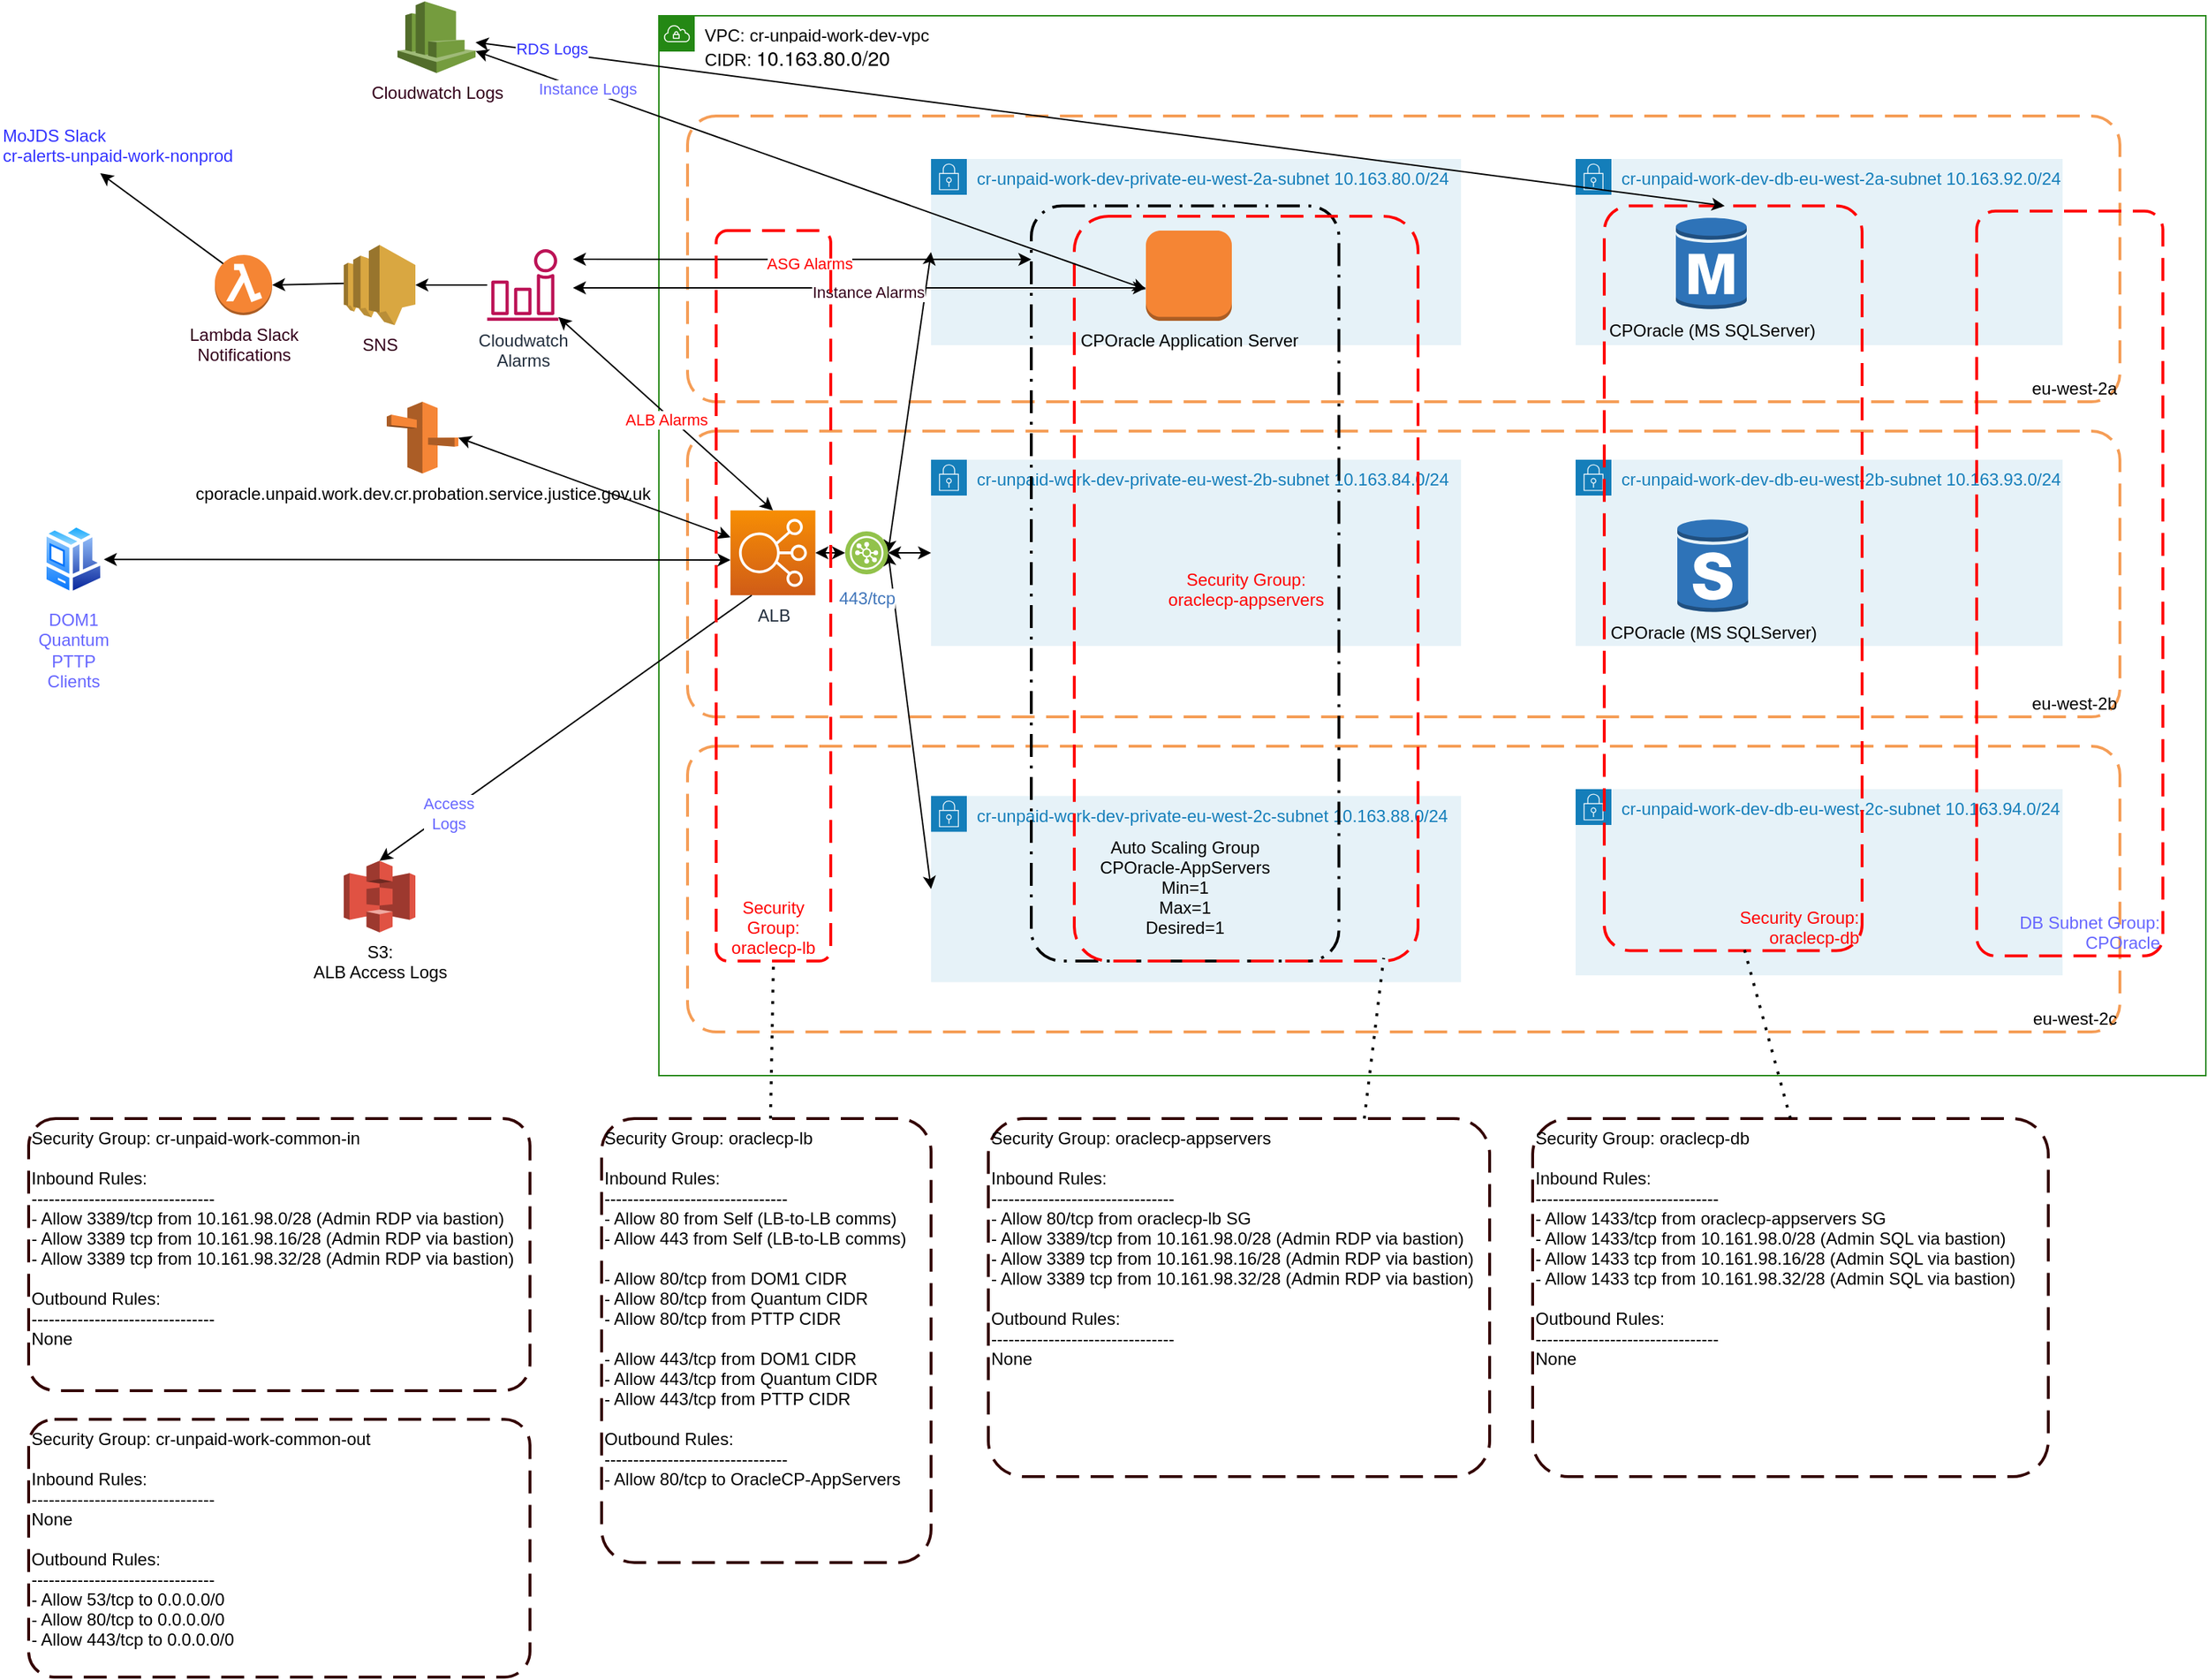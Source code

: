 <mxfile version="14.5.1" type="device"><diagram id="d1ab7348-05c3-a1e3-ca4d-12c340fd6b49" name="Page-1"><mxGraphModel dx="2066" dy="1220" grid="1" gridSize="10" guides="1" tooltips="1" connect="1" arrows="1" fold="1" page="1" pageScale="1" pageWidth="1654" pageHeight="1169" background="#ffffff" math="0" shadow="0"><root><mxCell id="0"/><mxCell id="1" parent="0"/><mxCell id="NKW3kNGqpqoFIjATaPvK-167" value="&lt;font color=&quot;#000000&quot;&gt;VPC: cr-unpaid-work-dev-vpc &lt;br&gt;CIDR:&amp;nbsp;&lt;span style=&quot;font-family: &amp;#34;amazon ember&amp;#34; , &amp;#34;helvetica neue&amp;#34; , &amp;#34;roboto&amp;#34; , &amp;#34;arial&amp;#34; , sans-serif ; font-size: 14px ; background-color: rgb(255 , 255 , 255)&quot;&gt;10.163.80.0/20&lt;/span&gt;&lt;/font&gt;" style="points=[[0,0],[0.25,0],[0.5,0],[0.75,0],[1,0],[1,0.25],[1,0.5],[1,0.75],[1,1],[0.75,1],[0.5,1],[0.25,1],[0,1],[0,0.75],[0,0.5],[0,0.25]];outlineConnect=0;gradientColor=none;html=1;whiteSpace=wrap;fontSize=12;fontStyle=0;shape=mxgraph.aws4.group;grIcon=mxgraph.aws4.group_vpc;strokeColor=#248814;fillColor=none;verticalAlign=top;align=left;spacingLeft=30;fontColor=#AAB7B8;dashed=0;" vertex="1" parent="1"><mxGeometry x="530" y="90" width="1080" height="740" as="geometry"/></mxCell><mxCell id="NKW3kNGqpqoFIjATaPvK-163" value="eu-west-2a" style="rounded=1;arcSize=10;dashed=1;strokeColor=#F59D56;fillColor=none;gradientColor=none;dashPattern=8 4;strokeWidth=2;verticalAlign=bottom;align=right;" vertex="1" parent="1"><mxGeometry x="550" y="160" width="1000" height="199.5" as="geometry"/></mxCell><mxCell id="NKW3kNGqpqoFIjATaPvK-164" value="eu-west-2b" style="rounded=1;arcSize=10;dashed=1;strokeColor=#F59D56;fillColor=none;gradientColor=none;dashPattern=8 4;strokeWidth=2;verticalAlign=bottom;align=right;" vertex="1" parent="1"><mxGeometry x="550" y="380" width="1000" height="199.5" as="geometry"/></mxCell><mxCell id="NKW3kNGqpqoFIjATaPvK-165" value="eu-west-2c" style="rounded=1;arcSize=10;dashed=1;strokeColor=#F59D56;fillColor=none;gradientColor=none;dashPattern=8 4;strokeWidth=2;verticalAlign=bottom;align=right;" vertex="1" parent="1"><mxGeometry x="550" y="600" width="1000" height="199.5" as="geometry"/></mxCell><mxCell id="NKW3kNGqpqoFIjATaPvK-166" value="cr-unpaid-work-dev-private-eu-west-2a-subnet&amp;nbsp;10.163.80.0/24&lt;br&gt;&amp;nbsp;" style="points=[[0,0],[0.25,0],[0.5,0],[0.75,0],[1,0],[1,0.25],[1,0.5],[1,0.75],[1,1],[0.75,1],[0.5,1],[0.25,1],[0,1],[0,0.75],[0,0.5],[0,0.25]];outlineConnect=0;gradientColor=none;html=1;whiteSpace=wrap;fontSize=12;fontStyle=0;shape=mxgraph.aws4.group;grIcon=mxgraph.aws4.group_security_group;grStroke=0;strokeColor=#147EBA;fillColor=#E6F2F8;verticalAlign=top;align=left;spacingLeft=30;fontColor=#147EBA;dashed=0;" vertex="1" parent="1"><mxGeometry x="720" y="190" width="370" height="130" as="geometry"/></mxCell><mxCell id="NKW3kNGqpqoFIjATaPvK-168" value="cr-unpaid-work-dev-private-eu-west-2b-subnet&amp;nbsp;10.163.84.0/24" style="points=[[0,0],[0.25,0],[0.5,0],[0.75,0],[1,0],[1,0.25],[1,0.5],[1,0.75],[1,1],[0.75,1],[0.5,1],[0.25,1],[0,1],[0,0.75],[0,0.5],[0,0.25]];outlineConnect=0;gradientColor=none;html=1;whiteSpace=wrap;fontSize=12;fontStyle=0;shape=mxgraph.aws4.group;grIcon=mxgraph.aws4.group_security_group;grStroke=0;strokeColor=#147EBA;fillColor=#E6F2F8;verticalAlign=top;align=left;spacingLeft=30;fontColor=#147EBA;dashed=0;" vertex="1" parent="1"><mxGeometry x="720" y="400" width="370" height="130" as="geometry"/></mxCell><mxCell id="NKW3kNGqpqoFIjATaPvK-169" value="cr-unpaid-work-dev-private-eu-west-2c-subnet&amp;nbsp;10.163.88.0/24" style="points=[[0,0],[0.25,0],[0.5,0],[0.75,0],[1,0],[1,0.25],[1,0.5],[1,0.75],[1,1],[0.75,1],[0.5,1],[0.25,1],[0,1],[0,0.75],[0,0.5],[0,0.25]];outlineConnect=0;gradientColor=none;html=1;whiteSpace=wrap;fontSize=12;fontStyle=0;shape=mxgraph.aws4.group;grIcon=mxgraph.aws4.group_security_group;grStroke=0;strokeColor=#147EBA;fillColor=#E6F2F8;verticalAlign=top;align=left;spacingLeft=30;fontColor=#147EBA;dashed=0;" vertex="1" parent="1"><mxGeometry x="720" y="634.75" width="370" height="130" as="geometry"/></mxCell><mxCell id="NKW3kNGqpqoFIjATaPvK-170" value="cr-unpaid-work-dev-db-eu-west-2c-subnet&amp;nbsp;10.163.94.0/24" style="points=[[0,0],[0.25,0],[0.5,0],[0.75,0],[1,0],[1,0.25],[1,0.5],[1,0.75],[1,1],[0.75,1],[0.5,1],[0.25,1],[0,1],[0,0.75],[0,0.5],[0,0.25]];outlineConnect=0;gradientColor=none;html=1;whiteSpace=wrap;fontSize=12;fontStyle=0;shape=mxgraph.aws4.group;grIcon=mxgraph.aws4.group_security_group;grStroke=0;strokeColor=#147EBA;fillColor=#E6F2F8;verticalAlign=top;align=left;spacingLeft=30;fontColor=#147EBA;dashed=0;" vertex="1" parent="1"><mxGeometry x="1170" y="630" width="340" height="130" as="geometry"/></mxCell><mxCell id="NKW3kNGqpqoFIjATaPvK-171" value="cr-unpaid-work-dev-db-eu-west-2b-subnet 10.163.93.0/24" style="points=[[0,0],[0.25,0],[0.5,0],[0.75,0],[1,0],[1,0.25],[1,0.5],[1,0.75],[1,1],[0.75,1],[0.5,1],[0.25,1],[0,1],[0,0.75],[0,0.5],[0,0.25]];outlineConnect=0;gradientColor=none;html=1;whiteSpace=wrap;fontSize=12;fontStyle=0;shape=mxgraph.aws4.group;grIcon=mxgraph.aws4.group_security_group;grStroke=0;strokeColor=#147EBA;fillColor=#E6F2F8;verticalAlign=top;align=left;spacingLeft=30;fontColor=#147EBA;dashed=0;" vertex="1" parent="1"><mxGeometry x="1170" y="400" width="340" height="130" as="geometry"/></mxCell><mxCell id="NKW3kNGqpqoFIjATaPvK-172" value="cr-unpaid-work-dev-db-eu-west-2a-subnet 10.163.92.0/24" style="points=[[0,0],[0.25,0],[0.5,0],[0.75,0],[1,0],[1,0.25],[1,0.5],[1,0.75],[1,1],[0.75,1],[0.5,1],[0.25,1],[0,1],[0,0.75],[0,0.5],[0,0.25]];outlineConnect=0;gradientColor=none;html=1;whiteSpace=wrap;fontSize=12;fontStyle=0;shape=mxgraph.aws4.group;grIcon=mxgraph.aws4.group_security_group;grStroke=0;strokeColor=#147EBA;fillColor=#E6F2F8;verticalAlign=top;align=left;spacingLeft=30;fontColor=#147EBA;dashed=0;" vertex="1" parent="1"><mxGeometry x="1170" y="190" width="340" height="130" as="geometry"/></mxCell><mxCell id="NKW3kNGqpqoFIjATaPvK-173" value="ALB" style="points=[[0,0,0],[0.25,0,0],[0.5,0,0],[0.75,0,0],[1,0,0],[0,1,0],[0.25,1,0],[0.5,1,0],[0.75,1,0],[1,1,0],[0,0.25,0],[0,0.5,0],[0,0.75,0],[1,0.25,0],[1,0.5,0],[1,0.75,0]];outlineConnect=0;fontColor=#232F3E;gradientColor=#F78E04;gradientDirection=north;fillColor=#D05C17;strokeColor=#ffffff;dashed=0;verticalLabelPosition=bottom;verticalAlign=top;align=center;html=1;fontSize=12;fontStyle=0;aspect=fixed;shape=mxgraph.aws4.resourceIcon;resIcon=mxgraph.aws4.elastic_load_balancing;" vertex="1" parent="1"><mxGeometry x="580" y="435.37" width="59.25" height="59.25" as="geometry"/></mxCell><mxCell id="NKW3kNGqpqoFIjATaPvK-174" value="Cloudwatch&lt;br&gt;Alarms" style="outlineConnect=0;fontColor=#232F3E;gradientColor=none;fillColor=#BC1356;strokeColor=none;dashed=0;verticalLabelPosition=bottom;verticalAlign=top;align=center;html=1;fontSize=12;fontStyle=0;aspect=fixed;pointerEvents=1;shape=mxgraph.aws4.alarm;" vertex="1" parent="1"><mxGeometry x="410" y="253" width="50" height="50" as="geometry"/></mxCell><mxCell id="NKW3kNGqpqoFIjATaPvK-175" value="cporacle.unpaid.work.dev.cr.probation.service.justice.gov.uk" style="outlineConnect=0;dashed=0;verticalLabelPosition=bottom;verticalAlign=top;align=center;html=1;shape=mxgraph.aws3.route_53;fillColor=#F58536;gradientColor=none;" vertex="1" parent="1"><mxGeometry x="340" y="359.5" width="50" height="50.13" as="geometry"/></mxCell><mxCell id="NKW3kNGqpqoFIjATaPvK-176" value="S3:&lt;br&gt;ALB Access Logs" style="outlineConnect=0;dashed=0;verticalLabelPosition=bottom;verticalAlign=top;align=center;html=1;shape=mxgraph.aws3.s3;fillColor=#E05243;gradientColor=none;" vertex="1" parent="1"><mxGeometry x="310" y="680" width="50" height="50" as="geometry"/></mxCell><mxCell id="NKW3kNGqpqoFIjATaPvK-177" value="CPOracle (MS SQLServer)" style="outlineConnect=0;dashed=0;verticalLabelPosition=bottom;verticalAlign=top;align=center;html=1;shape=mxgraph.aws3.rds_db_instance;fillColor=#2E73B8;gradientColor=none;" vertex="1" parent="1"><mxGeometry x="1240" y="230" width="49.5" height="66" as="geometry"/></mxCell><mxCell id="NKW3kNGqpqoFIjATaPvK-178" value="CPOracle (MS SQLServer)" style="outlineConnect=0;dashed=0;verticalLabelPosition=bottom;verticalAlign=top;align=center;html=1;shape=mxgraph.aws3.rds_db_instance_standby_multi_az;fillColor=#2E73B8;gradientColor=none;" vertex="1" parent="1"><mxGeometry x="1241" y="441" width="49.5" height="66" as="geometry"/></mxCell><mxCell id="NKW3kNGqpqoFIjATaPvK-180" value="Auto Scaling Group&#10;CPOracle-AppServers&#10;Min=1&#10;Max=1&#10;Desired=1&#10;" style="rounded=1;arcSize=10;dashed=1;fillColor=none;gradientColor=none;dashPattern=8 3 1 3;strokeWidth=2;verticalAlign=bottom;" vertex="1" parent="1"><mxGeometry x="790" y="222.75" width="214.75" height="527.25" as="geometry"/></mxCell><mxCell id="NKW3kNGqpqoFIjATaPvK-182" value="CPOracle Application Server" style="outlineConnect=0;dashed=0;verticalLabelPosition=bottom;verticalAlign=top;align=center;html=1;shape=mxgraph.aws3.instance;fillColor=#F58534;gradientColor=none;" vertex="1" parent="1"><mxGeometry x="870" y="240" width="60" height="63" as="geometry"/></mxCell><mxCell id="NKW3kNGqpqoFIjATaPvK-183" value="Security Group: &#10;oraclecp-appservers" style="rounded=1;arcSize=10;dashed=1;strokeColor=#ff0000;fillColor=none;gradientColor=none;dashPattern=8 4;strokeWidth=2;fontColor=#FF0000;" vertex="1" parent="1"><mxGeometry x="820" y="230" width="240" height="520" as="geometry"/></mxCell><mxCell id="NKW3kNGqpqoFIjATaPvK-185" value="" style="endArrow=classic;startArrow=classic;html=1;fontColor=#FF0000;entryX=1;entryY=0.5;entryDx=0;entryDy=0;entryPerimeter=0;exitX=0;exitY=0.5;exitDx=0;exitDy=0;" edge="1" parent="1" source="NKW3kNGqpqoFIjATaPvK-188" target="NKW3kNGqpqoFIjATaPvK-173"><mxGeometry width="50" height="50" relative="1" as="geometry"><mxPoint x="170" y="680" as="sourcePoint"/><mxPoint x="220" y="630" as="targetPoint"/></mxGeometry></mxCell><mxCell id="NKW3kNGqpqoFIjATaPvK-186" value="" style="endArrow=classic;startArrow=classic;html=1;fontColor=#FF0000;exitX=0;exitY=0.5;exitDx=0;exitDy=0;entryX=1;entryY=0.5;entryDx=0;entryDy=0;" edge="1" parent="1" source="NKW3kNGqpqoFIjATaPvK-166" target="NKW3kNGqpqoFIjATaPvK-188"><mxGeometry width="50" height="50" relative="1" as="geometry"><mxPoint x="730" y="475" as="sourcePoint"/><mxPoint x="680" y="470" as="targetPoint"/></mxGeometry></mxCell><mxCell id="NKW3kNGqpqoFIjATaPvK-187" value="" style="endArrow=classic;startArrow=classic;html=1;fontColor=#FF0000;exitX=0;exitY=0.5;exitDx=0;exitDy=0;entryX=1;entryY=0.5;entryDx=0;entryDy=0;" edge="1" parent="1" source="NKW3kNGqpqoFIjATaPvK-169" target="NKW3kNGqpqoFIjATaPvK-188"><mxGeometry width="50" height="50" relative="1" as="geometry"><mxPoint x="730" y="265" as="sourcePoint"/><mxPoint x="680" y="470" as="targetPoint"/></mxGeometry></mxCell><mxCell id="NKW3kNGqpqoFIjATaPvK-188" value="443/tcp" style="aspect=fixed;perimeter=ellipsePerimeter;html=1;align=center;shadow=0;dashed=0;fontColor=#4277BB;labelBackgroundColor=#ffffff;fontSize=12;spacingTop=3;image;image=img/lib/ibm/vpc/LoadBalancerListener.svg;" vertex="1" parent="1"><mxGeometry x="660" y="450" width="30" height="30" as="geometry"/></mxCell><mxCell id="NKW3kNGqpqoFIjATaPvK-189" value="" style="endArrow=classic;startArrow=classic;html=1;fontColor=#FF0000;entryX=1;entryY=0.5;entryDx=0;entryDy=0;entryPerimeter=0;exitX=0;exitY=0.5;exitDx=0;exitDy=0;" edge="1" parent="1" source="NKW3kNGqpqoFIjATaPvK-168" target="NKW3kNGqpqoFIjATaPvK-188"><mxGeometry width="50" height="50" relative="1" as="geometry"><mxPoint x="720" y="465" as="sourcePoint"/><mxPoint x="639.25" y="464.995" as="targetPoint"/></mxGeometry></mxCell><mxCell id="NKW3kNGqpqoFIjATaPvK-190" value="" style="endArrow=classic;startArrow=classic;html=1;fontColor=#FF0000;entryX=1;entryY=0.5;entryDx=0;entryDy=0;entryPerimeter=0;" edge="1" parent="1" source="NKW3kNGqpqoFIjATaPvK-173" target="NKW3kNGqpqoFIjATaPvK-175"><mxGeometry width="50" height="50" relative="1" as="geometry"><mxPoint x="670" y="475" as="sourcePoint"/><mxPoint x="649.25" y="474.995" as="targetPoint"/></mxGeometry></mxCell><mxCell id="NKW3kNGqpqoFIjATaPvK-191" value="" style="endArrow=classic;startArrow=classic;html=1;fontColor=#FF0000;exitX=0;exitY=0.071;exitDx=0;exitDy=0;exitPerimeter=0;" edge="1" parent="1" source="NKW3kNGqpqoFIjATaPvK-180"><mxGeometry width="50" height="50" relative="1" as="geometry"><mxPoint x="730" y="265" as="sourcePoint"/><mxPoint x="470" y="260" as="targetPoint"/></mxGeometry></mxCell><mxCell id="NKW3kNGqpqoFIjATaPvK-192" value="ASG Alarms" style="edgeLabel;html=1;align=center;verticalAlign=middle;resizable=0;points=[];fontColor=#FF0000;" vertex="1" connectable="0" parent="NKW3kNGqpqoFIjATaPvK-191"><mxGeometry x="-0.03" y="3" relative="1" as="geometry"><mxPoint as="offset"/></mxGeometry></mxCell><mxCell id="NKW3kNGqpqoFIjATaPvK-193" value="" style="endArrow=classic;startArrow=classic;html=1;fontColor=#FF0000;exitX=0.5;exitY=0;exitDx=0;exitDy=0;exitPerimeter=0;" edge="1" parent="1" source="NKW3kNGqpqoFIjATaPvK-173" target="NKW3kNGqpqoFIjATaPvK-174"><mxGeometry width="50" height="50" relative="1" as="geometry"><mxPoint x="798.067" y="283.893" as="sourcePoint"/><mxPoint x="497.932" y="244.155" as="targetPoint"/></mxGeometry></mxCell><mxCell id="NKW3kNGqpqoFIjATaPvK-194" value="ALB Alarms" style="edgeLabel;html=1;align=center;verticalAlign=middle;resizable=0;points=[];fontColor=#FF0000;" vertex="1" connectable="0" parent="NKW3kNGqpqoFIjATaPvK-193"><mxGeometry x="-0.03" y="3" relative="1" as="geometry"><mxPoint as="offset"/></mxGeometry></mxCell><mxCell id="NKW3kNGqpqoFIjATaPvK-195" value="" style="endArrow=classic;startArrow=classic;html=1;fontColor=#FF0000;exitX=0.208;exitY=0.098;exitDx=0;exitDy=0;exitPerimeter=0;" edge="1" parent="1" source="NKW3kNGqpqoFIjATaPvK-183" target="NKW3kNGqpqoFIjATaPvK-200"><mxGeometry width="50" height="50" relative="1" as="geometry"><mxPoint x="619.625" y="445.37" as="sourcePoint"/><mxPoint x="496.653" y="318" as="targetPoint"/></mxGeometry></mxCell><mxCell id="NKW3kNGqpqoFIjATaPvK-196" value="Instance Logs" style="edgeLabel;html=1;align=center;verticalAlign=middle;resizable=0;points=[];fontColor=#6666FF;" vertex="1" connectable="0" parent="NKW3kNGqpqoFIjATaPvK-195"><mxGeometry x="-0.03" y="3" relative="1" as="geometry"><mxPoint x="-161.69" y="-62.51" as="offset"/></mxGeometry></mxCell><mxCell id="NKW3kNGqpqoFIjATaPvK-200" value="Cloudwatch Logs" style="outlineConnect=0;dashed=0;verticalLabelPosition=bottom;verticalAlign=top;align=center;html=1;shape=mxgraph.aws3.cloudwatch;fillColor=#759C3E;gradientColor=none;fontColor=#33001A;" vertex="1" parent="1"><mxGeometry x="347.5" y="80" width="54.5" height="50" as="geometry"/></mxCell><mxCell id="NKW3kNGqpqoFIjATaPvK-201" value="SNS" style="outlineConnect=0;dashed=0;verticalLabelPosition=bottom;verticalAlign=top;align=center;html=1;shape=mxgraph.aws3.sns;fillColor=#D9A741;gradientColor=none;fontColor=#33001A;" vertex="1" parent="1"><mxGeometry x="310" y="250" width="50" height="56" as="geometry"/></mxCell><mxCell id="NKW3kNGqpqoFIjATaPvK-202" value="" style="endArrow=classic;html=1;fontColor=#33001A;entryX=1;entryY=0.5;entryDx=0;entryDy=0;entryPerimeter=0;" edge="1" parent="1" source="NKW3kNGqpqoFIjATaPvK-174" target="NKW3kNGqpqoFIjATaPvK-201"><mxGeometry width="50" height="50" relative="1" as="geometry"><mxPoint x="10" y="320" as="sourcePoint"/><mxPoint x="60" y="270" as="targetPoint"/></mxGeometry></mxCell><mxCell id="NKW3kNGqpqoFIjATaPvK-204" value="Lambda Slack &lt;br&gt;Notifications" style="outlineConnect=0;dashed=0;verticalLabelPosition=bottom;verticalAlign=top;align=center;html=1;shape=mxgraph.aws3.lambda_function;fillColor=#F58534;gradientColor=none;fontColor=#33001A;" vertex="1" parent="1"><mxGeometry x="220" y="257" width="40" height="42" as="geometry"/></mxCell><mxCell id="NKW3kNGqpqoFIjATaPvK-205" value="" style="endArrow=classic;html=1;fontColor=#33001A;entryX=1;entryY=0.5;entryDx=0;entryDy=0;entryPerimeter=0;exitX=0;exitY=0.48;exitDx=0;exitDy=0;exitPerimeter=0;" edge="1" parent="1" source="NKW3kNGqpqoFIjATaPvK-201" target="NKW3kNGqpqoFIjATaPvK-204"><mxGeometry width="50" height="50" relative="1" as="geometry"><mxPoint x="-40" y="390" as="sourcePoint"/><mxPoint x="10" y="340" as="targetPoint"/></mxGeometry></mxCell><mxCell id="NKW3kNGqpqoFIjATaPvK-207" value="" style="endArrow=classic;startArrow=classic;html=1;fontColor=#FF0000;" edge="1" parent="1"><mxGeometry width="50" height="50" relative="1" as="geometry"><mxPoint x="870" y="280" as="sourcePoint"/><mxPoint x="470" y="280" as="targetPoint"/></mxGeometry></mxCell><mxCell id="NKW3kNGqpqoFIjATaPvK-208" value="Instance Alarms" style="edgeLabel;html=1;align=center;verticalAlign=middle;resizable=0;points=[];fontColor=#33001A;" vertex="1" connectable="0" parent="NKW3kNGqpqoFIjATaPvK-207"><mxGeometry x="-0.03" y="3" relative="1" as="geometry"><mxPoint as="offset"/></mxGeometry></mxCell><mxCell id="NKW3kNGqpqoFIjATaPvK-209" value="" style="endArrow=classic;html=1;entryX=0.5;entryY=0;entryDx=0;entryDy=0;entryPerimeter=0;exitX=0.25;exitY=1;exitDx=0;exitDy=0;exitPerimeter=0;fontColor=#6666FF;" edge="1" parent="1" source="NKW3kNGqpqoFIjATaPvK-173" target="NKW3kNGqpqoFIjATaPvK-176"><mxGeometry width="50" height="50" relative="1" as="geometry"><mxPoint x="420.044" y="288" as="sourcePoint"/><mxPoint x="370" y="288" as="targetPoint"/></mxGeometry></mxCell><mxCell id="NKW3kNGqpqoFIjATaPvK-212" value="Access&lt;br&gt;Logs" style="edgeLabel;html=1;align=center;verticalAlign=middle;resizable=0;points=[];fontColor=#6666FF;" vertex="1" connectable="0" parent="NKW3kNGqpqoFIjATaPvK-209"><mxGeometry x="0.635" y="1" relative="1" as="geometry"><mxPoint as="offset"/></mxGeometry></mxCell><mxCell id="NKW3kNGqpqoFIjATaPvK-211" value="Security &#10;Group: &#10;oraclecp-lb" style="rounded=1;arcSize=10;dashed=1;strokeColor=#ff0000;fillColor=none;gradientColor=none;dashPattern=8 4;strokeWidth=2;fontColor=#FF0000;verticalAlign=bottom;" vertex="1" parent="1"><mxGeometry x="570" y="240" width="80" height="510" as="geometry"/></mxCell><mxCell id="NKW3kNGqpqoFIjATaPvK-213" value="Security Group: &#10;oraclecp-db" style="rounded=1;arcSize=10;dashed=1;strokeColor=#ff0000;fillColor=none;gradientColor=none;dashPattern=8 4;strokeWidth=2;fontColor=#FF0000;verticalAlign=bottom;align=right;" vertex="1" parent="1"><mxGeometry x="1190" y="222.75" width="180" height="520" as="geometry"/></mxCell><mxCell id="NKW3kNGqpqoFIjATaPvK-214" value="DB Subnet Group:&#10;CPOracle" style="rounded=1;arcSize=10;dashed=1;strokeColor=#ff0000;fillColor=none;gradientColor=none;dashPattern=8 4;strokeWidth=2;verticalAlign=bottom;align=right;fontColor=#6666FF;" vertex="1" parent="1"><mxGeometry x="1450" y="226.38" width="130" height="520" as="geometry"/></mxCell><mxCell id="NKW3kNGqpqoFIjATaPvK-215" value="DOM1&lt;br&gt;Quantum&lt;br&gt;PTTP&lt;br&gt;Clients" style="aspect=fixed;perimeter=ellipsePerimeter;html=1;align=center;shadow=0;dashed=0;spacingTop=3;image;image=img/lib/active_directory/workstation_client.svg;fontColor=#6666FF;" vertex="1" parent="1"><mxGeometry x="100" y="444.62" width="42.5" height="50" as="geometry"/></mxCell><mxCell id="NKW3kNGqpqoFIjATaPvK-216" value="" style="endArrow=classic;startArrow=classic;html=1;fontColor=#FF0000;entryX=1;entryY=0.5;entryDx=0;entryDy=0;" edge="1" parent="1" target="NKW3kNGqpqoFIjATaPvK-215"><mxGeometry width="50" height="50" relative="1" as="geometry"><mxPoint x="580" y="470" as="sourcePoint"/><mxPoint x="420" y="474.25" as="targetPoint"/></mxGeometry></mxCell><mxCell id="NKW3kNGqpqoFIjATaPvK-217" value="Security Group: oraclecp-lb&#10;&#10;Inbound Rules:&#10;--------------------------------&#10;- Allow 80 from Self (LB-to-LB comms)&#10;- Allow 443 from Self (LB-to-LB comms)&#10;&#10;- Allow 80/tcp from DOM1 CIDR&#10;- Allow 80/tcp from Quantum CIDR&#10;- Allow 80/tcp from PTTP CIDR&#10;&#10;- Allow 443/tcp from DOM1 CIDR&#10;- Allow 443/tcp from Quantum CIDR&#10;- Allow 443/tcp from PTTP CIDR&#10;&#10;Outbound Rules:&#10;--------------------------------&#10;- Allow 80/tcp to OracleCP-AppServers" style="rounded=1;arcSize=10;dashed=1;fillColor=none;gradientColor=none;dashPattern=8 4;strokeWidth=2;verticalAlign=top;strokeColor=#330000;align=left;" vertex="1" parent="1"><mxGeometry x="490" y="860" width="230" height="310" as="geometry"/></mxCell><mxCell id="NKW3kNGqpqoFIjATaPvK-218" value="Security Group: oraclecp-appservers&#10;&#10;Inbound Rules:&#10;--------------------------------&#10;- Allow 80/tcp from oraclecp-lb SG&#10;- Allow 3389/tcp from 10.161.98.0/28 (Admin RDP via bastion)&#10;- Allow 3389 tcp from 10.161.98.16/28 (Admin RDP via bastion)&#10;- Allow 3389 tcp from 10.161.98.32/28 (Admin RDP via bastion)&#10;&#10;Outbound Rules:&#10;--------------------------------&#10;None" style="rounded=1;arcSize=10;dashed=1;fillColor=none;gradientColor=none;dashPattern=8 4;strokeWidth=2;verticalAlign=top;strokeColor=#330000;align=left;" vertex="1" parent="1"><mxGeometry x="760" y="860" width="350" height="250" as="geometry"/></mxCell><mxCell id="NKW3kNGqpqoFIjATaPvK-219" value="Security Group: oraclecp-db&#10;&#10;Inbound Rules:&#10;--------------------------------&#10;- Allow 1433/tcp from oraclecp-appservers SG&#10;- Allow 1433/tcp from 10.161.98.0/28 (Admin SQL via bastion)&#10;- Allow 1433 tcp from 10.161.98.16/28 (Admin SQL via bastion)&#10;- Allow 1433 tcp from 10.161.98.32/28 (Admin SQL via bastion)&#10;&#10;Outbound Rules:&#10;--------------------------------&#10;None" style="rounded=1;arcSize=10;dashed=1;fillColor=none;gradientColor=none;dashPattern=8 4;strokeWidth=2;verticalAlign=top;strokeColor=#330000;align=left;" vertex="1" parent="1"><mxGeometry x="1140" y="860" width="360" height="250" as="geometry"/></mxCell><mxCell id="NKW3kNGqpqoFIjATaPvK-220" value="" style="endArrow=none;dashed=1;html=1;dashPattern=1 3;strokeWidth=2;fontColor=#000000;entryX=0.5;entryY=1;entryDx=0;entryDy=0;" edge="1" parent="1" source="NKW3kNGqpqoFIjATaPvK-217" target="NKW3kNGqpqoFIjATaPvK-211"><mxGeometry width="50" height="50" relative="1" as="geometry"><mxPoint x="320" y="1000" as="sourcePoint"/><mxPoint x="370" y="950" as="targetPoint"/></mxGeometry></mxCell><mxCell id="NKW3kNGqpqoFIjATaPvK-221" value="" style="endArrow=none;dashed=1;html=1;dashPattern=1 3;strokeWidth=2;fontColor=#000000;entryX=0.9;entryY=0.996;entryDx=0;entryDy=0;exitX=0.75;exitY=0;exitDx=0;exitDy=0;entryPerimeter=0;" edge="1" parent="1" source="NKW3kNGqpqoFIjATaPvK-218" target="NKW3kNGqpqoFIjATaPvK-183"><mxGeometry width="50" height="50" relative="1" as="geometry"><mxPoint x="617.284" y="870" as="sourcePoint"/><mxPoint x="620" y="760" as="targetPoint"/></mxGeometry></mxCell><mxCell id="NKW3kNGqpqoFIjATaPvK-222" value="" style="endArrow=none;dashed=1;html=1;dashPattern=1 3;strokeWidth=2;fontColor=#000000;entryX=0.544;entryY=0.999;entryDx=0;entryDy=0;exitX=0.5;exitY=0;exitDx=0;exitDy=0;entryPerimeter=0;" edge="1" parent="1" source="NKW3kNGqpqoFIjATaPvK-219" target="NKW3kNGqpqoFIjATaPvK-213"><mxGeometry width="50" height="50" relative="1" as="geometry"><mxPoint x="992.5" y="870" as="sourcePoint"/><mxPoint x="1010" y="760" as="targetPoint"/></mxGeometry></mxCell><mxCell id="NKW3kNGqpqoFIjATaPvK-223" value="" style="endArrow=classic;startArrow=classic;html=1;fontColor=#FF0000;exitX=0.467;exitY=0;exitDx=0;exitDy=0;exitPerimeter=0;" edge="1" parent="1" source="NKW3kNGqpqoFIjATaPvK-213" target="NKW3kNGqpqoFIjATaPvK-200"><mxGeometry width="50" height="50" relative="1" as="geometry"><mxPoint x="879.92" y="290.96" as="sourcePoint"/><mxPoint x="412" y="124.683" as="targetPoint"/></mxGeometry></mxCell><mxCell id="NKW3kNGqpqoFIjATaPvK-225" value="RDS Logs" style="edgeLabel;html=1;align=center;verticalAlign=middle;resizable=0;points=[];fontColor=#3333FF;" vertex="1" connectable="0" parent="NKW3kNGqpqoFIjATaPvK-223"><mxGeometry x="0.879" y="-2" relative="1" as="geometry"><mxPoint y="-1" as="offset"/></mxGeometry></mxCell><mxCell id="NKW3kNGqpqoFIjATaPvK-226" value="Security Group: cr-unpaid-work-common-in&#10;&#10;Inbound Rules:&#10;--------------------------------&#10;- Allow 3389/tcp from 10.161.98.0/28 (Admin RDP via bastion)&#10;- Allow 3389 tcp from 10.161.98.16/28 (Admin RDP via bastion)&#10;- Allow 3389 tcp from 10.161.98.32/28 (Admin RDP via bastion)&#10;&#10;Outbound Rules:&#10;--------------------------------&#10;None" style="rounded=1;arcSize=10;dashed=1;fillColor=none;gradientColor=none;dashPattern=8 4;strokeWidth=2;verticalAlign=top;strokeColor=#330000;align=left;" vertex="1" parent="1"><mxGeometry x="90" y="860" width="350" height="190" as="geometry"/></mxCell><mxCell id="NKW3kNGqpqoFIjATaPvK-227" value="Security Group: cr-unpaid-work-common-out&#10;&#10;Inbound Rules:&#10;--------------------------------&#10;None&#10;&#10;Outbound Rules:&#10;--------------------------------&#10;- Allow 53/tcp to 0.0.0.0/0&#10;- Allow 80/tcp to 0.0.0.0/0&#10;- Allow 443/tcp to 0.0.0.0/0" style="rounded=1;arcSize=10;dashed=1;fillColor=none;gradientColor=none;dashPattern=8 4;strokeWidth=2;verticalAlign=top;strokeColor=#330000;align=left;" vertex="1" parent="1"><mxGeometry x="90" y="1070" width="350" height="180" as="geometry"/></mxCell><mxCell id="NKW3kNGqpqoFIjATaPvK-228" value="MoJDS Slack &#10;cr-alerts-unpaid-work-nonprod" style="shape=image;imageAspect=0;aspect=fixed;verticalLabelPosition=bottom;verticalAlign=top;strokeColor=#330000;fontColor=#3333FF;align=left;image=https://cdn.mos.cms.futurecdn.net/SDDw7CnuoUGax6x9mTo7dd.jpg;" vertex="1" parent="1"><mxGeometry x="70" y="115.08" width="79.73" height="44.92" as="geometry"/></mxCell><mxCell id="NKW3kNGqpqoFIjATaPvK-229" value="" style="endArrow=classic;html=1;fontColor=#33001A;exitX=0.145;exitY=0.145;exitDx=0;exitDy=0;exitPerimeter=0;" edge="1" parent="1" source="NKW3kNGqpqoFIjATaPvK-204"><mxGeometry width="50" height="50" relative="1" as="geometry"><mxPoint x="320" y="286.88" as="sourcePoint"/><mxPoint x="140" y="200" as="targetPoint"/></mxGeometry></mxCell></root></mxGraphModel></diagram></mxfile>